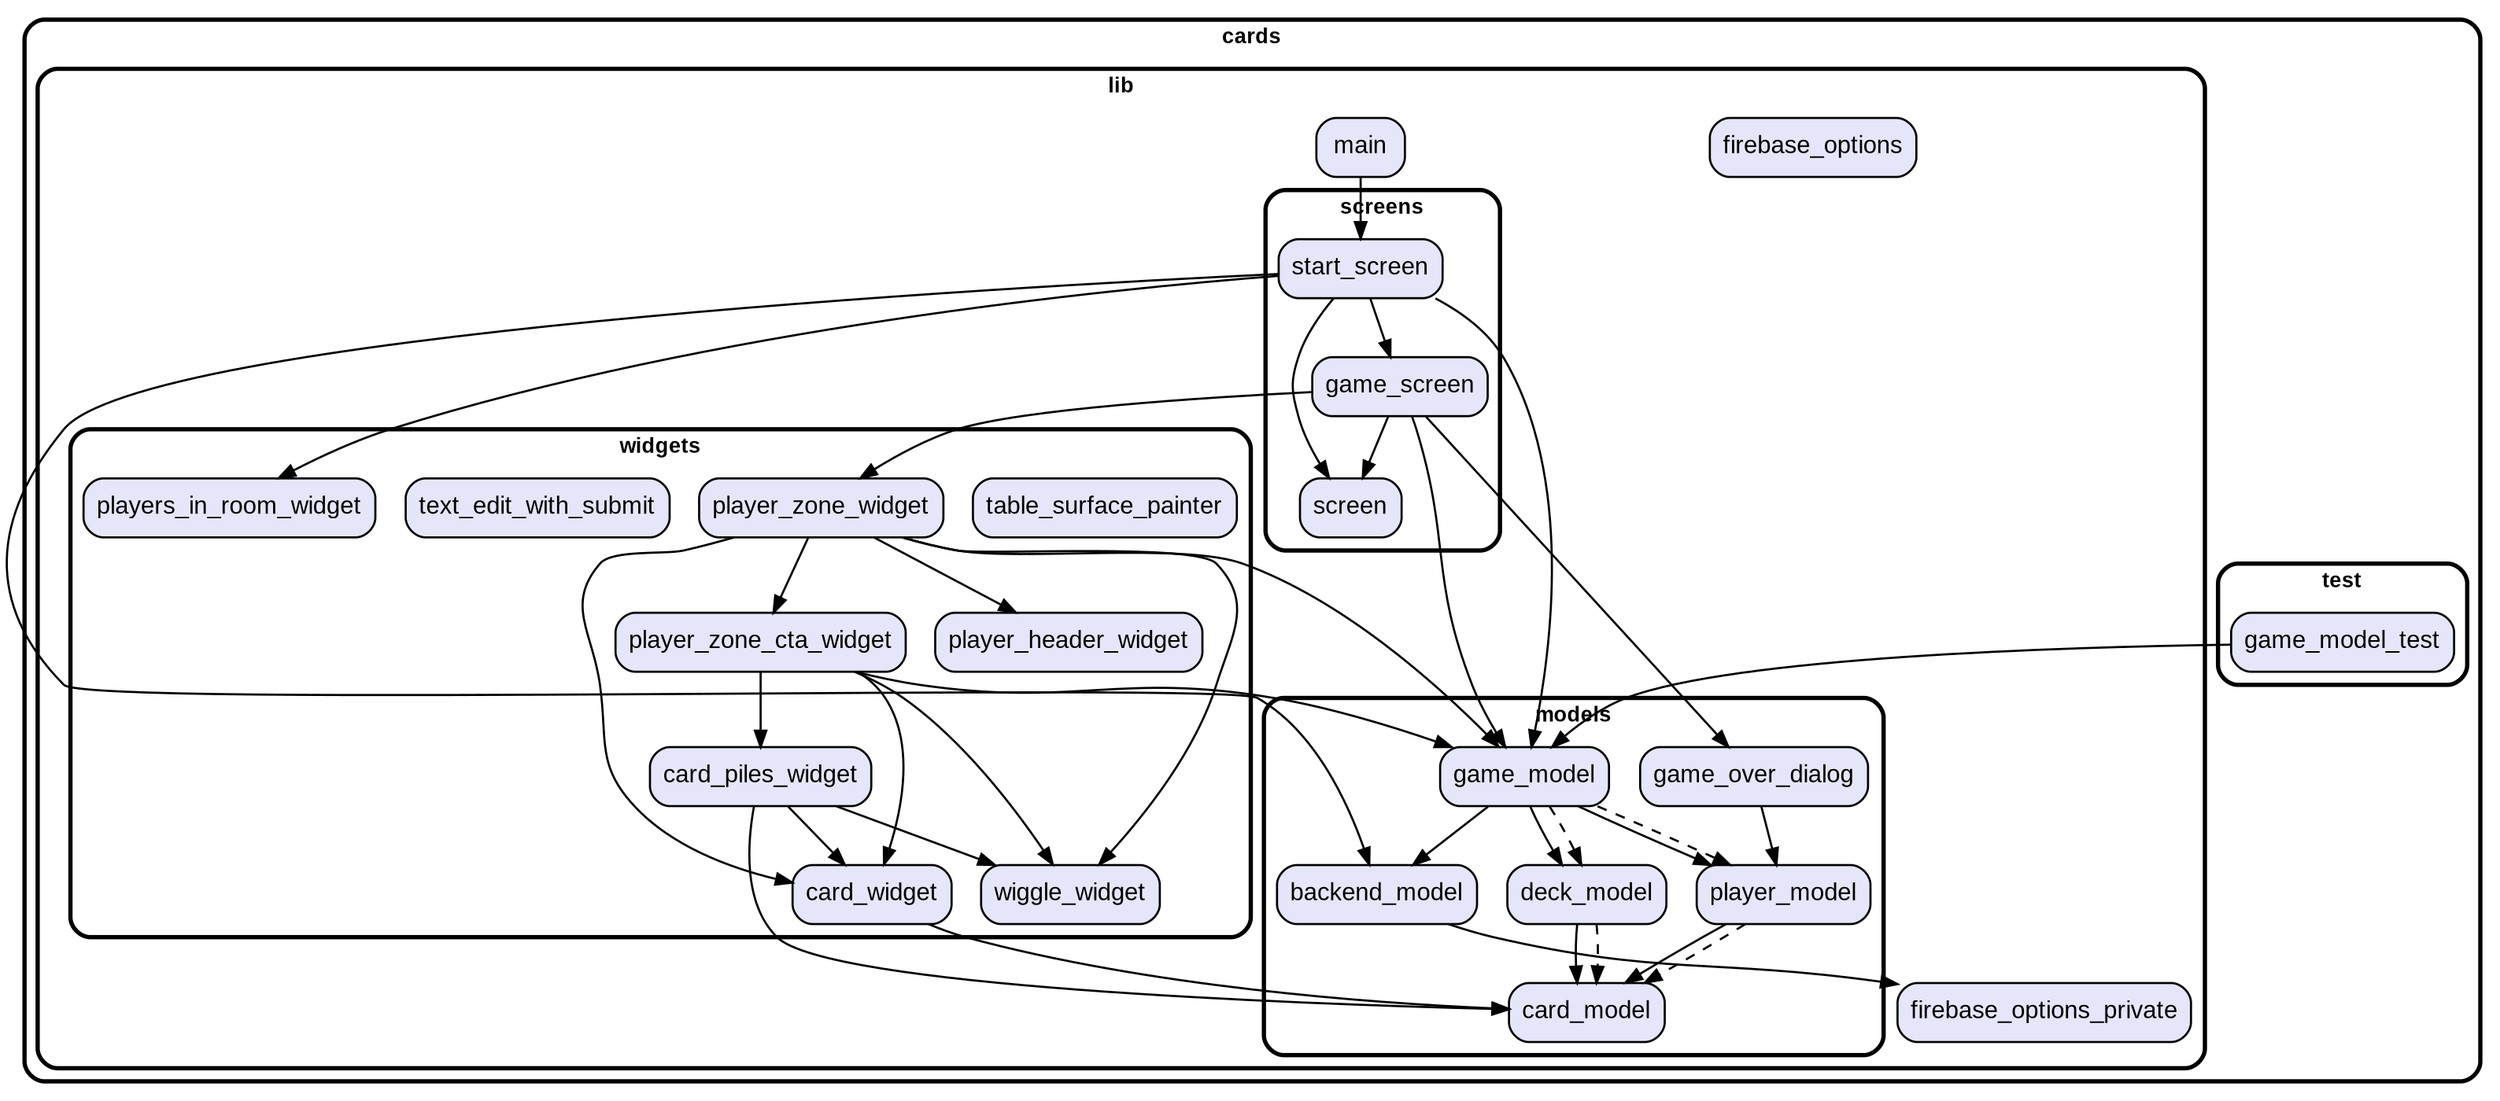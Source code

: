 digraph "" {
  graph [style=rounded fontname="Arial Black" fontsize=13 penwidth=2.6];
  node [shape=rect style="filled,rounded" fontname=Arial fontsize=15 fillcolor=Lavender penwidth=1.3];
  edge [penwidth=1.3];
  "/test/game_model_test.dart" [label="game_model_test"];
  "/lib/firebase_options_private.dart" [label="firebase_options_private"];
  "/lib/firebase_options.dart" [label="firebase_options"];
  "/lib/models/game_model.dart" [label="game_model"];
  "/lib/models/game_over_dialog.dart" [label="game_over_dialog"];
  "/lib/models/player_model.dart" [label="player_model"];
  "/lib/models/card_model.dart" [label="card_model"];
  "/lib/models/backend_model.dart" [label="backend_model"];
  "/lib/models/deck_model.dart" [label="deck_model"];
  "/lib/screens/game_screen.dart" [label="game_screen"];
  "/lib/screens/start_screen.dart" [label="start_screen"];
  "/lib/screens/screen.dart" [label="screen"];
  "/lib/main.dart" [label="main"];
  "/lib/widgets/player_zone_cta_widget.dart" [label="player_zone_cta_widget"];
  "/lib/widgets/table_surface_painter.dart" [label="table_surface_painter"];
  "/lib/widgets/card_widget.dart" [label="card_widget"];
  "/lib/widgets/player_header_widget.dart" [label="player_header_widget"];
  "/lib/widgets/wiggle_widget.dart" [label="wiggle_widget"];
  "/lib/widgets/players_in_room_widget.dart" [label="players_in_room_widget"];
  "/lib/widgets/text_edit_with_submit.dart" [label="text_edit_with_submit"];
  "/lib/widgets/player_zone_widget.dart" [label="player_zone_widget"];
  "/lib/widgets/card_piles_widget.dart" [label="card_piles_widget"];
  subgraph "cluster~" {
    label="cards";
    subgraph "cluster~/test" {
      label="test";
      "/test/game_model_test.dart";
    }
    subgraph "cluster~/lib" {
      label="lib";
      "/lib/firebase_options_private.dart";
      "/lib/firebase_options.dart";
      "/lib/main.dart";
      subgraph "cluster~/lib/models" {
        label="models";
        "/lib/models/game_model.dart";
        "/lib/models/game_over_dialog.dart";
        "/lib/models/player_model.dart";
        "/lib/models/card_model.dart";
        "/lib/models/backend_model.dart";
        "/lib/models/deck_model.dart";
      }
      subgraph "cluster~/lib/screens" {
        label="screens";
        "/lib/screens/game_screen.dart";
        "/lib/screens/start_screen.dart";
        "/lib/screens/screen.dart";
      }
      subgraph "cluster~/lib/widgets" {
        label="widgets";
        "/lib/widgets/player_zone_cta_widget.dart";
        "/lib/widgets/table_surface_painter.dart";
        "/lib/widgets/card_widget.dart";
        "/lib/widgets/player_header_widget.dart";
        "/lib/widgets/wiggle_widget.dart";
        "/lib/widgets/players_in_room_widget.dart";
        "/lib/widgets/text_edit_with_submit.dart";
        "/lib/widgets/player_zone_widget.dart";
        "/lib/widgets/card_piles_widget.dart";
      }
    }
  }
  "/test/game_model_test.dart" -> "/lib/models/game_model.dart";
  "/lib/models/game_model.dart" -> "/lib/models/backend_model.dart";
  "/lib/models/game_model.dart" -> "/lib/models/deck_model.dart";
  "/lib/models/game_model.dart" -> "/lib/models/player_model.dart";
  "/lib/models/game_model.dart" -> "/lib/models/deck_model.dart" [style=dashed];
  "/lib/models/game_model.dart" -> "/lib/models/player_model.dart" [style=dashed];
  "/lib/models/game_over_dialog.dart" -> "/lib/models/player_model.dart";
  "/lib/models/player_model.dart" -> "/lib/models/card_model.dart";
  "/lib/models/player_model.dart" -> "/lib/models/card_model.dart" [style=dashed];
  "/lib/models/backend_model.dart" -> "/lib/firebase_options_private.dart";
  "/lib/models/deck_model.dart" -> "/lib/models/card_model.dart";
  "/lib/models/deck_model.dart" -> "/lib/models/card_model.dart" [style=dashed];
  "/lib/screens/game_screen.dart" -> "/lib/models/game_model.dart";
  "/lib/screens/game_screen.dart" -> "/lib/models/game_over_dialog.dart";
  "/lib/screens/game_screen.dart" -> "/lib/screens/screen.dart";
  "/lib/screens/game_screen.dart" -> "/lib/widgets/player_zone_widget.dart";
  "/lib/screens/start_screen.dart" -> "/lib/models/backend_model.dart";
  "/lib/screens/start_screen.dart" -> "/lib/models/game_model.dart";
  "/lib/screens/start_screen.dart" -> "/lib/screens/game_screen.dart";
  "/lib/screens/start_screen.dart" -> "/lib/screens/screen.dart";
  "/lib/screens/start_screen.dart" -> "/lib/widgets/players_in_room_widget.dart";
  "/lib/main.dart" -> "/lib/screens/start_screen.dart";
  "/lib/widgets/player_zone_cta_widget.dart" -> "/lib/models/game_model.dart";
  "/lib/widgets/player_zone_cta_widget.dart" -> "/lib/widgets/card_piles_widget.dart";
  "/lib/widgets/player_zone_cta_widget.dart" -> "/lib/widgets/card_widget.dart";
  "/lib/widgets/player_zone_cta_widget.dart" -> "/lib/widgets/wiggle_widget.dart";
  "/lib/widgets/card_widget.dart" -> "/lib/models/card_model.dart";
  "/lib/widgets/player_zone_widget.dart" -> "/lib/models/game_model.dart";
  "/lib/widgets/player_zone_widget.dart" -> "/lib/widgets/card_widget.dart";
  "/lib/widgets/player_zone_widget.dart" -> "/lib/widgets/player_header_widget.dart";
  "/lib/widgets/player_zone_widget.dart" -> "/lib/widgets/player_zone_cta_widget.dart";
  "/lib/widgets/player_zone_widget.dart" -> "/lib/widgets/wiggle_widget.dart";
  "/lib/widgets/card_piles_widget.dart" -> "/lib/models/card_model.dart";
  "/lib/widgets/card_piles_widget.dart" -> "/lib/widgets/card_widget.dart";
  "/lib/widgets/card_piles_widget.dart" -> "/lib/widgets/wiggle_widget.dart";
}
